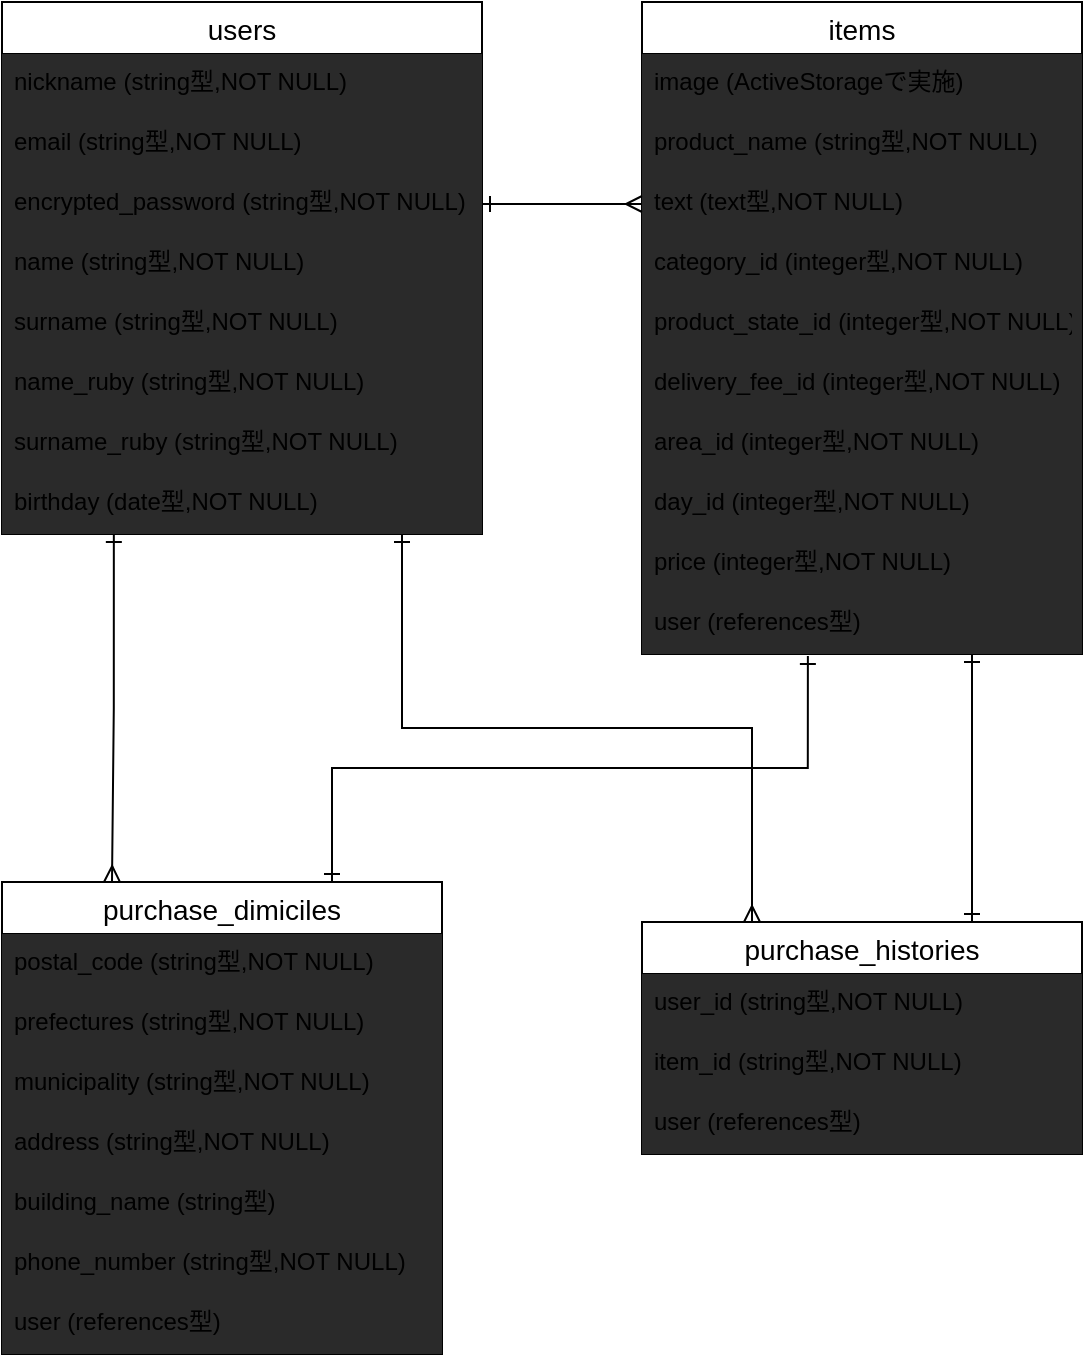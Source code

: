 <mxfile version="13.10.0" type="embed">
    <diagram id="D6Krx1RtJ1fRGMdZxHfY" name="Page-1">
        <mxGraphModel dx="954" dy="705" grid="1" gridSize="10" guides="1" tooltips="1" connect="1" arrows="1" fold="1" page="1" pageScale="1" pageWidth="827" pageHeight="1169" math="0" shadow="0">
            <root>
                <mxCell id="0"/>
                <mxCell id="1" parent="0"/>
                <mxCell id="76" style="edgeStyle=orthogonalEdgeStyle;rounded=0;orthogonalLoop=1;jettySize=auto;html=1;startArrow=ERone;startFill=0;endArrow=ERmany;endFill=0;entryX=0.25;entryY=0;entryDx=0;entryDy=0;" edge="1" parent="1" source="25" target="68">
                    <mxGeometry relative="1" as="geometry">
                        <mxPoint x="480" y="370" as="sourcePoint"/>
                        <mxPoint x="649" y="556" as="targetPoint"/>
                        <Array as="points">
                            <mxPoint x="480" y="463"/>
                            <mxPoint x="655" y="463"/>
                        </Array>
                    </mxGeometry>
                </mxCell>
                <mxCell id="79" style="edgeStyle=orthogonalEdgeStyle;rounded=0;orthogonalLoop=1;jettySize=auto;html=1;exitX=0.233;exitY=1;exitDx=0;exitDy=0;entryX=0.25;entryY=0;entryDx=0;entryDy=0;startArrow=ERone;startFill=0;endArrow=ERmany;endFill=0;exitPerimeter=0;" edge="1" parent="1" source="25" target="47">
                    <mxGeometry relative="1" as="geometry">
                        <Array as="points"/>
                    </mxGeometry>
                </mxCell>
                <mxCell id="23" value="users" style="swimlane;fontStyle=0;childLayout=stackLayout;horizontal=1;startSize=26;horizontalStack=0;resizeParent=1;resizeParentMax=0;resizeLast=0;collapsible=1;marginBottom=0;align=center;fontSize=14;" vertex="1" parent="1">
                    <mxGeometry x="280" y="100" width="240" height="266" as="geometry">
                        <mxRectangle x="280" y="100" width="70" height="26" as="alternateBounds"/>
                    </mxGeometry>
                </mxCell>
                <mxCell id="24" value="nickname (string型,NOT NULL)" style="text;spacingLeft=4;spacingRight=4;overflow=hidden;rotatable=0;points=[[0,0.5],[1,0.5]];portConstraint=eastwest;fontSize=12;fillColor=#2a2a2a;" vertex="1" parent="23">
                    <mxGeometry y="26" width="240" height="30" as="geometry"/>
                </mxCell>
                <mxCell id="44" value="email (string型,NOT NULL)" style="text;spacingLeft=4;spacingRight=4;overflow=hidden;rotatable=0;points=[[0,0.5],[1,0.5]];portConstraint=eastwest;fontSize=12;fillColor=#2a2a2a;" vertex="1" parent="23">
                    <mxGeometry y="56" width="240" height="30" as="geometry"/>
                </mxCell>
                <mxCell id="45" value="encrypted_password (string型,NOT NULL)" style="text;strokeColor=none;spacingLeft=4;spacingRight=4;overflow=hidden;rotatable=0;points=[[0,0.5],[1,0.5]];portConstraint=eastwest;fontSize=12;fillColor=#2a2a2a;" vertex="1" parent="23">
                    <mxGeometry y="86" width="240" height="30" as="geometry"/>
                </mxCell>
                <mxCell id="65" value="name (string型,NOT NULL)" style="text;strokeColor=none;spacingLeft=4;spacingRight=4;overflow=hidden;rotatable=0;points=[[0,0.5],[1,0.5]];portConstraint=eastwest;fontSize=12;fillColor=#2a2a2a;" vertex="1" parent="23">
                    <mxGeometry y="116" width="240" height="30" as="geometry"/>
                </mxCell>
                <mxCell id="66" value="surname (string型,NOT NULL)" style="text;strokeColor=none;spacingLeft=4;spacingRight=4;overflow=hidden;rotatable=0;points=[[0,0.5],[1,0.5]];portConstraint=eastwest;fontSize=12;fillColor=#2a2a2a;" vertex="1" parent="23">
                    <mxGeometry y="146" width="240" height="30" as="geometry"/>
                </mxCell>
                <mxCell id="67" value="name_ruby (string型,NOT NULL)" style="text;strokeColor=none;spacingLeft=4;spacingRight=4;overflow=hidden;rotatable=0;points=[[0,0.5],[1,0.5]];portConstraint=eastwest;fontSize=12;fillColor=#2a2a2a;" vertex="1" parent="23">
                    <mxGeometry y="176" width="240" height="30" as="geometry"/>
                </mxCell>
                <mxCell id="46" value="surname_ruby (string型,NOT NULL)" style="text;strokeColor=none;spacingLeft=4;spacingRight=4;overflow=hidden;rotatable=0;points=[[0,0.5],[1,0.5]];portConstraint=eastwest;fontSize=12;fillColor=#2a2a2a;" vertex="1" parent="23">
                    <mxGeometry y="206" width="240" height="30" as="geometry"/>
                </mxCell>
                <mxCell id="25" value="birthday (date型,NOT NULL)" style="text;strokeColor=none;spacingLeft=4;spacingRight=4;overflow=hidden;rotatable=0;points=[[0,0.5],[1,0.5]];portConstraint=eastwest;fontSize=12;fillColor=#2a2a2a;" vertex="1" parent="23">
                    <mxGeometry y="236" width="240" height="30" as="geometry"/>
                </mxCell>
                <mxCell id="77" style="edgeStyle=orthogonalEdgeStyle;rounded=0;orthogonalLoop=1;jettySize=auto;html=1;exitX=0.75;exitY=1;exitDx=0;exitDy=0;entryX=0.75;entryY=0;entryDx=0;entryDy=0;startArrow=ERone;startFill=0;endArrow=ERone;endFill=0;" edge="1" parent="1" source="31" target="68">
                    <mxGeometry relative="1" as="geometry"/>
                </mxCell>
                <mxCell id="31" value="items" style="swimlane;fontStyle=0;childLayout=stackLayout;horizontal=1;startSize=26;horizontalStack=0;resizeParent=1;resizeParentMax=0;resizeLast=0;collapsible=1;marginBottom=0;align=center;fontSize=14;" vertex="1" parent="1">
                    <mxGeometry x="600" y="100" width="220" height="326" as="geometry">
                        <mxRectangle x="280" y="100" width="70" height="26" as="alternateBounds"/>
                    </mxGeometry>
                </mxCell>
                <mxCell id="32" value="image (ActiveStorageで実施)" style="text;strokeColor=none;spacingLeft=4;spacingRight=4;overflow=hidden;rotatable=0;points=[[0,0.5],[1,0.5]];portConstraint=eastwest;fontSize=12;fillColor=#2a2a2a;" vertex="1" parent="31">
                    <mxGeometry y="26" width="220" height="30" as="geometry"/>
                </mxCell>
                <mxCell id="37" value="product_name (string型,NOT NULL)" style="text;strokeColor=none;spacingLeft=4;spacingRight=4;overflow=hidden;rotatable=0;points=[[0,0.5],[1,0.5]];portConstraint=eastwest;fontSize=12;fillColor=#2a2a2a;" vertex="1" parent="31">
                    <mxGeometry y="56" width="220" height="30" as="geometry"/>
                </mxCell>
                <mxCell id="38" value="text (text型,NOT NULL)" style="text;strokeColor=none;spacingLeft=4;spacingRight=4;overflow=hidden;rotatable=0;points=[[0,0.5],[1,0.5]];portConstraint=eastwest;fontSize=12;fillColor=#2a2a2a;" vertex="1" parent="31">
                    <mxGeometry y="86" width="220" height="30" as="geometry"/>
                </mxCell>
                <mxCell id="39" value="category_id (integer型,NOT NULL)" style="text;strokeColor=none;spacingLeft=4;spacingRight=4;overflow=hidden;rotatable=0;points=[[0,0.5],[1,0.5]];portConstraint=eastwest;fontSize=12;fillColor=#2a2a2a;" vertex="1" parent="31">
                    <mxGeometry y="116" width="220" height="30" as="geometry"/>
                </mxCell>
                <mxCell id="40" value="product_state_id (integer型,NOT NULL)" style="text;strokeColor=none;spacingLeft=4;spacingRight=4;overflow=hidden;rotatable=0;points=[[0,0.5],[1,0.5]];portConstraint=eastwest;fontSize=12;fillColor=#2a2a2a;" vertex="1" parent="31">
                    <mxGeometry y="146" width="220" height="30" as="geometry"/>
                </mxCell>
                <mxCell id="41" value="delivery_fee_id (integer型,NOT NULL)" style="text;strokeColor=none;spacingLeft=4;spacingRight=4;overflow=hidden;rotatable=0;points=[[0,0.5],[1,0.5]];portConstraint=eastwest;fontSize=12;fillColor=#2a2a2a;" vertex="1" parent="31">
                    <mxGeometry y="176" width="220" height="30" as="geometry"/>
                </mxCell>
                <mxCell id="42" value="area_id (integer型,NOT NULL)" style="text;strokeColor=none;spacingLeft=4;spacingRight=4;overflow=hidden;rotatable=0;points=[[0,0.5],[1,0.5]];portConstraint=eastwest;fontSize=12;fillColor=#2a2a2a;" vertex="1" parent="31">
                    <mxGeometry y="206" width="220" height="30" as="geometry"/>
                </mxCell>
                <mxCell id="43" value="day_id (integer型,NOT NULL)" style="text;strokeColor=none;spacingLeft=4;spacingRight=4;overflow=hidden;rotatable=0;points=[[0,0.5],[1,0.5]];portConstraint=eastwest;fontSize=12;fillColor=#2a2a2a;" vertex="1" parent="31">
                    <mxGeometry y="236" width="220" height="30" as="geometry"/>
                </mxCell>
                <mxCell id="63" value="price (integer型,NOT NULL)" style="text;strokeColor=none;spacingLeft=4;spacingRight=4;overflow=hidden;rotatable=0;points=[[0,0.5],[1,0.5]];portConstraint=eastwest;fontSize=12;fillColor=#2a2a2a;" vertex="1" parent="31">
                    <mxGeometry y="266" width="220" height="30" as="geometry"/>
                </mxCell>
                <mxCell id="33" value="user (references型)" style="text;strokeColor=none;spacingLeft=4;spacingRight=4;overflow=hidden;rotatable=0;points=[[0,0.5],[1,0.5]];portConstraint=eastwest;fontSize=12;fillColor=#2a2a2a;" vertex="1" parent="31">
                    <mxGeometry y="296" width="220" height="30" as="geometry"/>
                </mxCell>
                <mxCell id="78" style="edgeStyle=orthogonalEdgeStyle;rounded=0;orthogonalLoop=1;jettySize=auto;html=1;exitX=0.75;exitY=0;exitDx=0;exitDy=0;entryX=0.377;entryY=1.033;entryDx=0;entryDy=0;entryPerimeter=0;startArrow=ERone;startFill=0;endArrow=ERone;endFill=0;" edge="1" parent="1" source="47" target="33">
                    <mxGeometry relative="1" as="geometry"/>
                </mxCell>
                <mxCell id="47" value="purchase_dimiciles" style="swimlane;fontStyle=0;childLayout=stackLayout;horizontal=1;startSize=26;horizontalStack=0;resizeParent=1;resizeParentMax=0;resizeLast=0;collapsible=1;marginBottom=0;align=center;fontSize=14;" vertex="1" parent="1">
                    <mxGeometry x="280" y="540" width="220" height="236" as="geometry">
                        <mxRectangle x="280" y="100" width="70" height="26" as="alternateBounds"/>
                    </mxGeometry>
                </mxCell>
                <mxCell id="51" value="postal_code (string型,NOT NULL)" style="text;strokeColor=none;spacingLeft=4;spacingRight=4;overflow=hidden;rotatable=0;points=[[0,0.5],[1,0.5]];portConstraint=eastwest;fontSize=12;fillColor=#2a2a2a;" vertex="1" parent="47">
                    <mxGeometry y="26" width="220" height="30" as="geometry"/>
                </mxCell>
                <mxCell id="52" value="prefectures (string型,NOT NULL)" style="text;strokeColor=none;spacingLeft=4;spacingRight=4;overflow=hidden;rotatable=0;points=[[0,0.5],[1,0.5]];portConstraint=eastwest;fontSize=12;fillColor=#2a2a2a;" vertex="1" parent="47">
                    <mxGeometry y="56" width="220" height="30" as="geometry"/>
                </mxCell>
                <mxCell id="53" value="municipality (string型,NOT NULL)" style="text;strokeColor=none;spacingLeft=4;spacingRight=4;overflow=hidden;rotatable=0;points=[[0,0.5],[1,0.5]];portConstraint=eastwest;fontSize=12;fillColor=#2a2a2a;" vertex="1" parent="47">
                    <mxGeometry y="86" width="220" height="30" as="geometry"/>
                </mxCell>
                <mxCell id="54" value="address (string型,NOT NULL)" style="text;strokeColor=none;spacingLeft=4;spacingRight=4;overflow=hidden;rotatable=0;points=[[0,0.5],[1,0.5]];portConstraint=eastwest;fontSize=12;fillColor=#2a2a2a;" vertex="1" parent="47">
                    <mxGeometry y="116" width="220" height="30" as="geometry"/>
                </mxCell>
                <mxCell id="55" value="building_name (string型)" style="text;strokeColor=none;spacingLeft=4;spacingRight=4;overflow=hidden;rotatable=0;points=[[0,0.5],[1,0.5]];portConstraint=eastwest;fontSize=12;fillColor=#2a2a2a;" vertex="1" parent="47">
                    <mxGeometry y="146" width="220" height="30" as="geometry"/>
                </mxCell>
                <mxCell id="64" value="phone_number (string型,NOT NULL)" style="text;strokeColor=none;spacingLeft=4;spacingRight=4;overflow=hidden;rotatable=0;points=[[0,0.5],[1,0.5]];portConstraint=eastwest;fontSize=12;fillColor=#2a2a2a;" vertex="1" parent="47">
                    <mxGeometry y="176" width="220" height="30" as="geometry"/>
                </mxCell>
                <mxCell id="56" value="user (references型)" style="text;strokeColor=none;spacingLeft=4;spacingRight=4;overflow=hidden;rotatable=0;points=[[0,0.5],[1,0.5]];portConstraint=eastwest;fontSize=12;fillColor=#2a2a2a;" vertex="1" parent="47">
                    <mxGeometry y="206" width="220" height="30" as="geometry"/>
                </mxCell>
                <mxCell id="57" style="edgeStyle=orthogonalEdgeStyle;rounded=0;orthogonalLoop=1;jettySize=auto;html=1;exitX=1;exitY=0.5;exitDx=0;exitDy=0;entryX=0;entryY=0.5;entryDx=0;entryDy=0;endArrow=ERmany;endFill=0;startArrow=ERone;startFill=0;" edge="1" parent="1" source="45" target="38">
                    <mxGeometry relative="1" as="geometry"/>
                </mxCell>
                <mxCell id="68" value="purchase_histories" style="swimlane;fontStyle=0;childLayout=stackLayout;horizontal=1;startSize=26;horizontalStack=0;resizeParent=1;resizeParentMax=0;resizeLast=0;collapsible=1;marginBottom=0;align=center;fontSize=14;" vertex="1" parent="1">
                    <mxGeometry x="600" y="560" width="220" height="116" as="geometry">
                        <mxRectangle x="280" y="100" width="70" height="26" as="alternateBounds"/>
                    </mxGeometry>
                </mxCell>
                <mxCell id="73" value="user_id (string型,NOT NULL)" style="text;strokeColor=none;spacingLeft=4;spacingRight=4;overflow=hidden;rotatable=0;points=[[0,0.5],[1,0.5]];portConstraint=eastwest;fontSize=12;fillColor=#2a2a2a;" vertex="1" parent="68">
                    <mxGeometry y="26" width="220" height="30" as="geometry"/>
                </mxCell>
                <mxCell id="74" value="item_id (string型,NOT NULL)" style="text;strokeColor=none;spacingLeft=4;spacingRight=4;overflow=hidden;rotatable=0;points=[[0,0.5],[1,0.5]];portConstraint=eastwest;fontSize=12;fillColor=#2a2a2a;" vertex="1" parent="68">
                    <mxGeometry y="56" width="220" height="30" as="geometry"/>
                </mxCell>
                <mxCell id="75" value="user (references型)" style="text;strokeColor=none;spacingLeft=4;spacingRight=4;overflow=hidden;rotatable=0;points=[[0,0.5],[1,0.5]];portConstraint=eastwest;fontSize=12;fillColor=#2a2a2a;" vertex="1" parent="68">
                    <mxGeometry y="86" width="220" height="30" as="geometry"/>
                </mxCell>
            </root>
        </mxGraphModel>
    </diagram>
</mxfile>